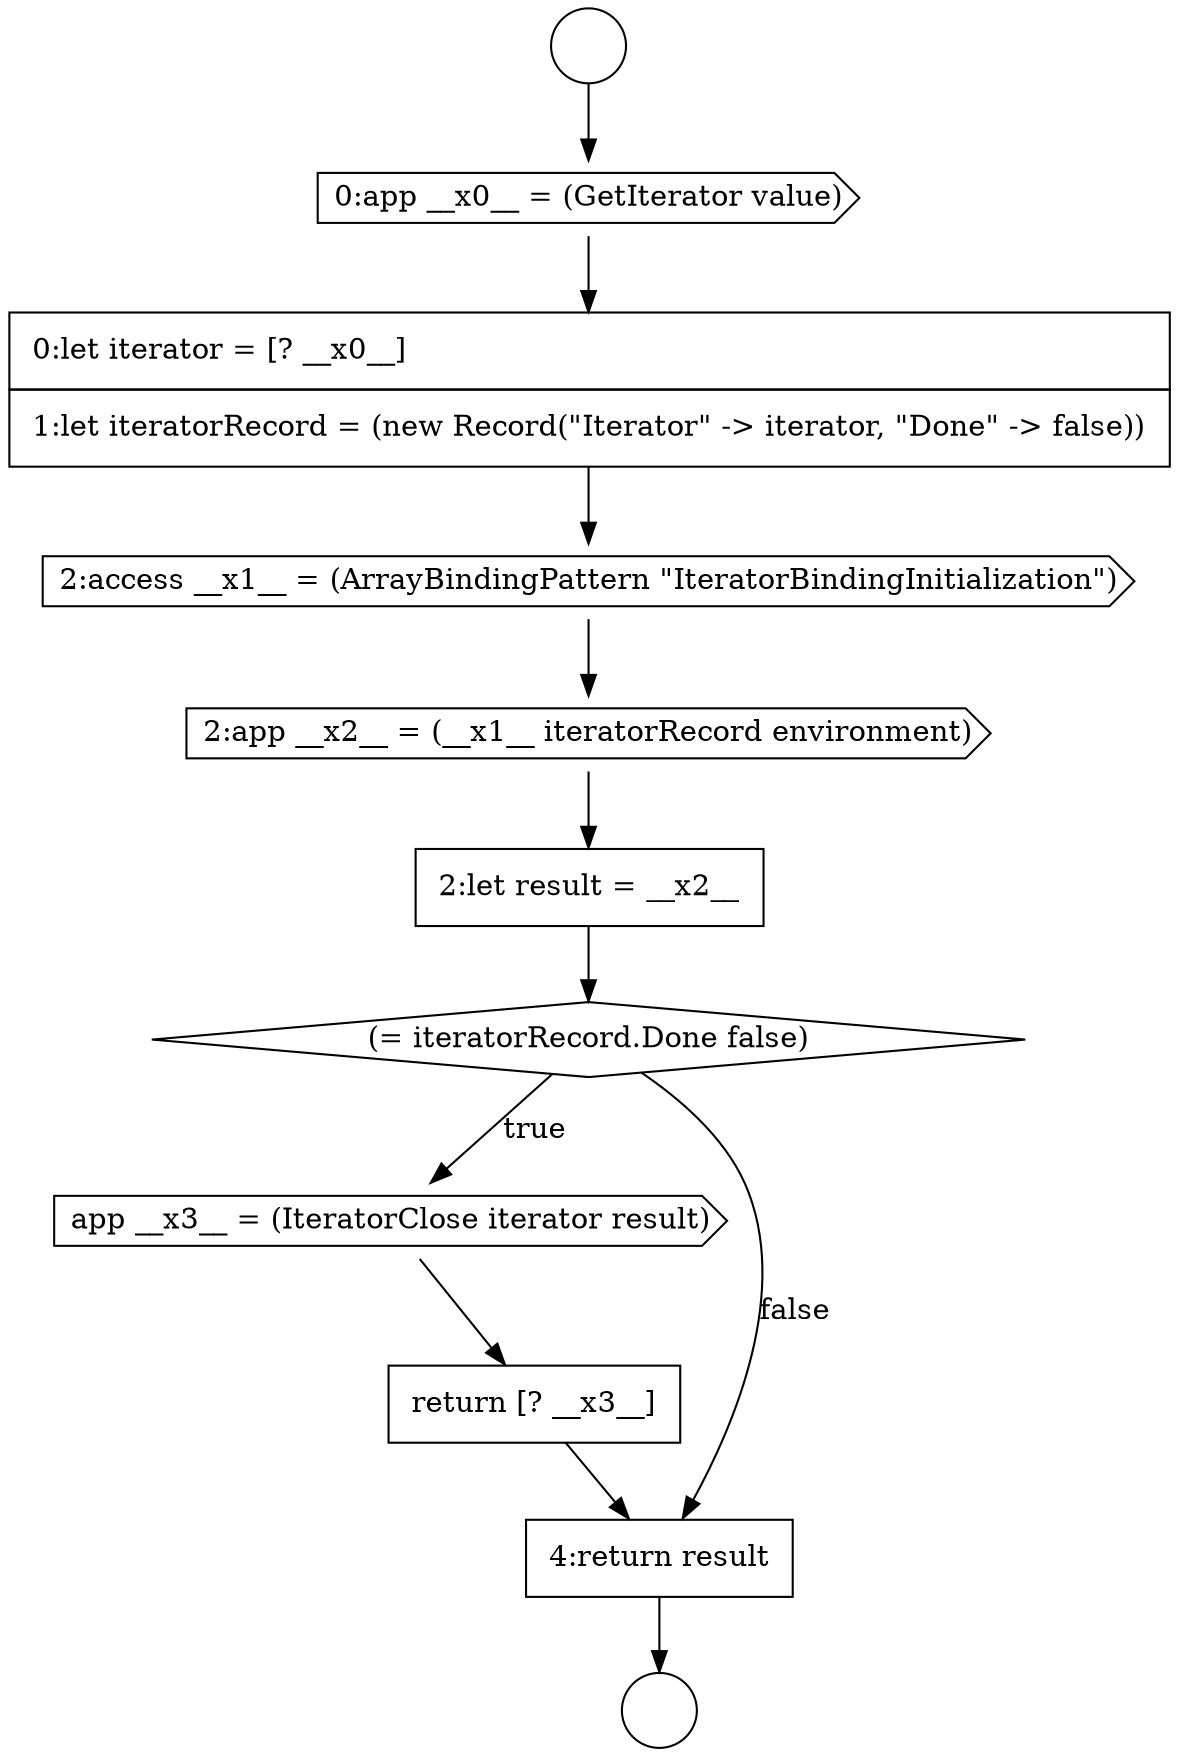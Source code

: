 digraph {
  node5906 [shape=circle label=" " color="black" fillcolor="white" style=filled]
  node5910 [shape=cds, label=<<font color="black">2:access __x1__ = (ArrayBindingPattern &quot;IteratorBindingInitialization&quot;)</font>> color="black" fillcolor="white" style=filled]
  node5914 [shape=cds, label=<<font color="black">app __x3__ = (IteratorClose iterator result)</font>> color="black" fillcolor="white" style=filled]
  node5915 [shape=none, margin=0, label=<<font color="black">
    <table border="0" cellborder="1" cellspacing="0" cellpadding="10">
      <tr><td align="left">return [? __x3__]</td></tr>
    </table>
  </font>> color="black" fillcolor="white" style=filled]
  node5909 [shape=none, margin=0, label=<<font color="black">
    <table border="0" cellborder="1" cellspacing="0" cellpadding="10">
      <tr><td align="left">0:let iterator = [? __x0__]</td></tr>
      <tr><td align="left">1:let iteratorRecord = (new Record(&quot;Iterator&quot; -&gt; iterator, &quot;Done&quot; -&gt; false))</td></tr>
    </table>
  </font>> color="black" fillcolor="white" style=filled]
  node5908 [shape=cds, label=<<font color="black">0:app __x0__ = (GetIterator value)</font>> color="black" fillcolor="white" style=filled]
  node5916 [shape=none, margin=0, label=<<font color="black">
    <table border="0" cellborder="1" cellspacing="0" cellpadding="10">
      <tr><td align="left">4:return result</td></tr>
    </table>
  </font>> color="black" fillcolor="white" style=filled]
  node5912 [shape=none, margin=0, label=<<font color="black">
    <table border="0" cellborder="1" cellspacing="0" cellpadding="10">
      <tr><td align="left">2:let result = __x2__</td></tr>
    </table>
  </font>> color="black" fillcolor="white" style=filled]
  node5907 [shape=circle label=" " color="black" fillcolor="white" style=filled]
  node5913 [shape=diamond, label=<<font color="black">(= iteratorRecord.Done false)</font>> color="black" fillcolor="white" style=filled]
  node5911 [shape=cds, label=<<font color="black">2:app __x2__ = (__x1__ iteratorRecord environment)</font>> color="black" fillcolor="white" style=filled]
  node5912 -> node5913 [ color="black"]
  node5915 -> node5916 [ color="black"]
  node5911 -> node5912 [ color="black"]
  node5913 -> node5914 [label=<<font color="black">true</font>> color="black"]
  node5913 -> node5916 [label=<<font color="black">false</font>> color="black"]
  node5909 -> node5910 [ color="black"]
  node5910 -> node5911 [ color="black"]
  node5908 -> node5909 [ color="black"]
  node5906 -> node5908 [ color="black"]
  node5916 -> node5907 [ color="black"]
  node5914 -> node5915 [ color="black"]
}

